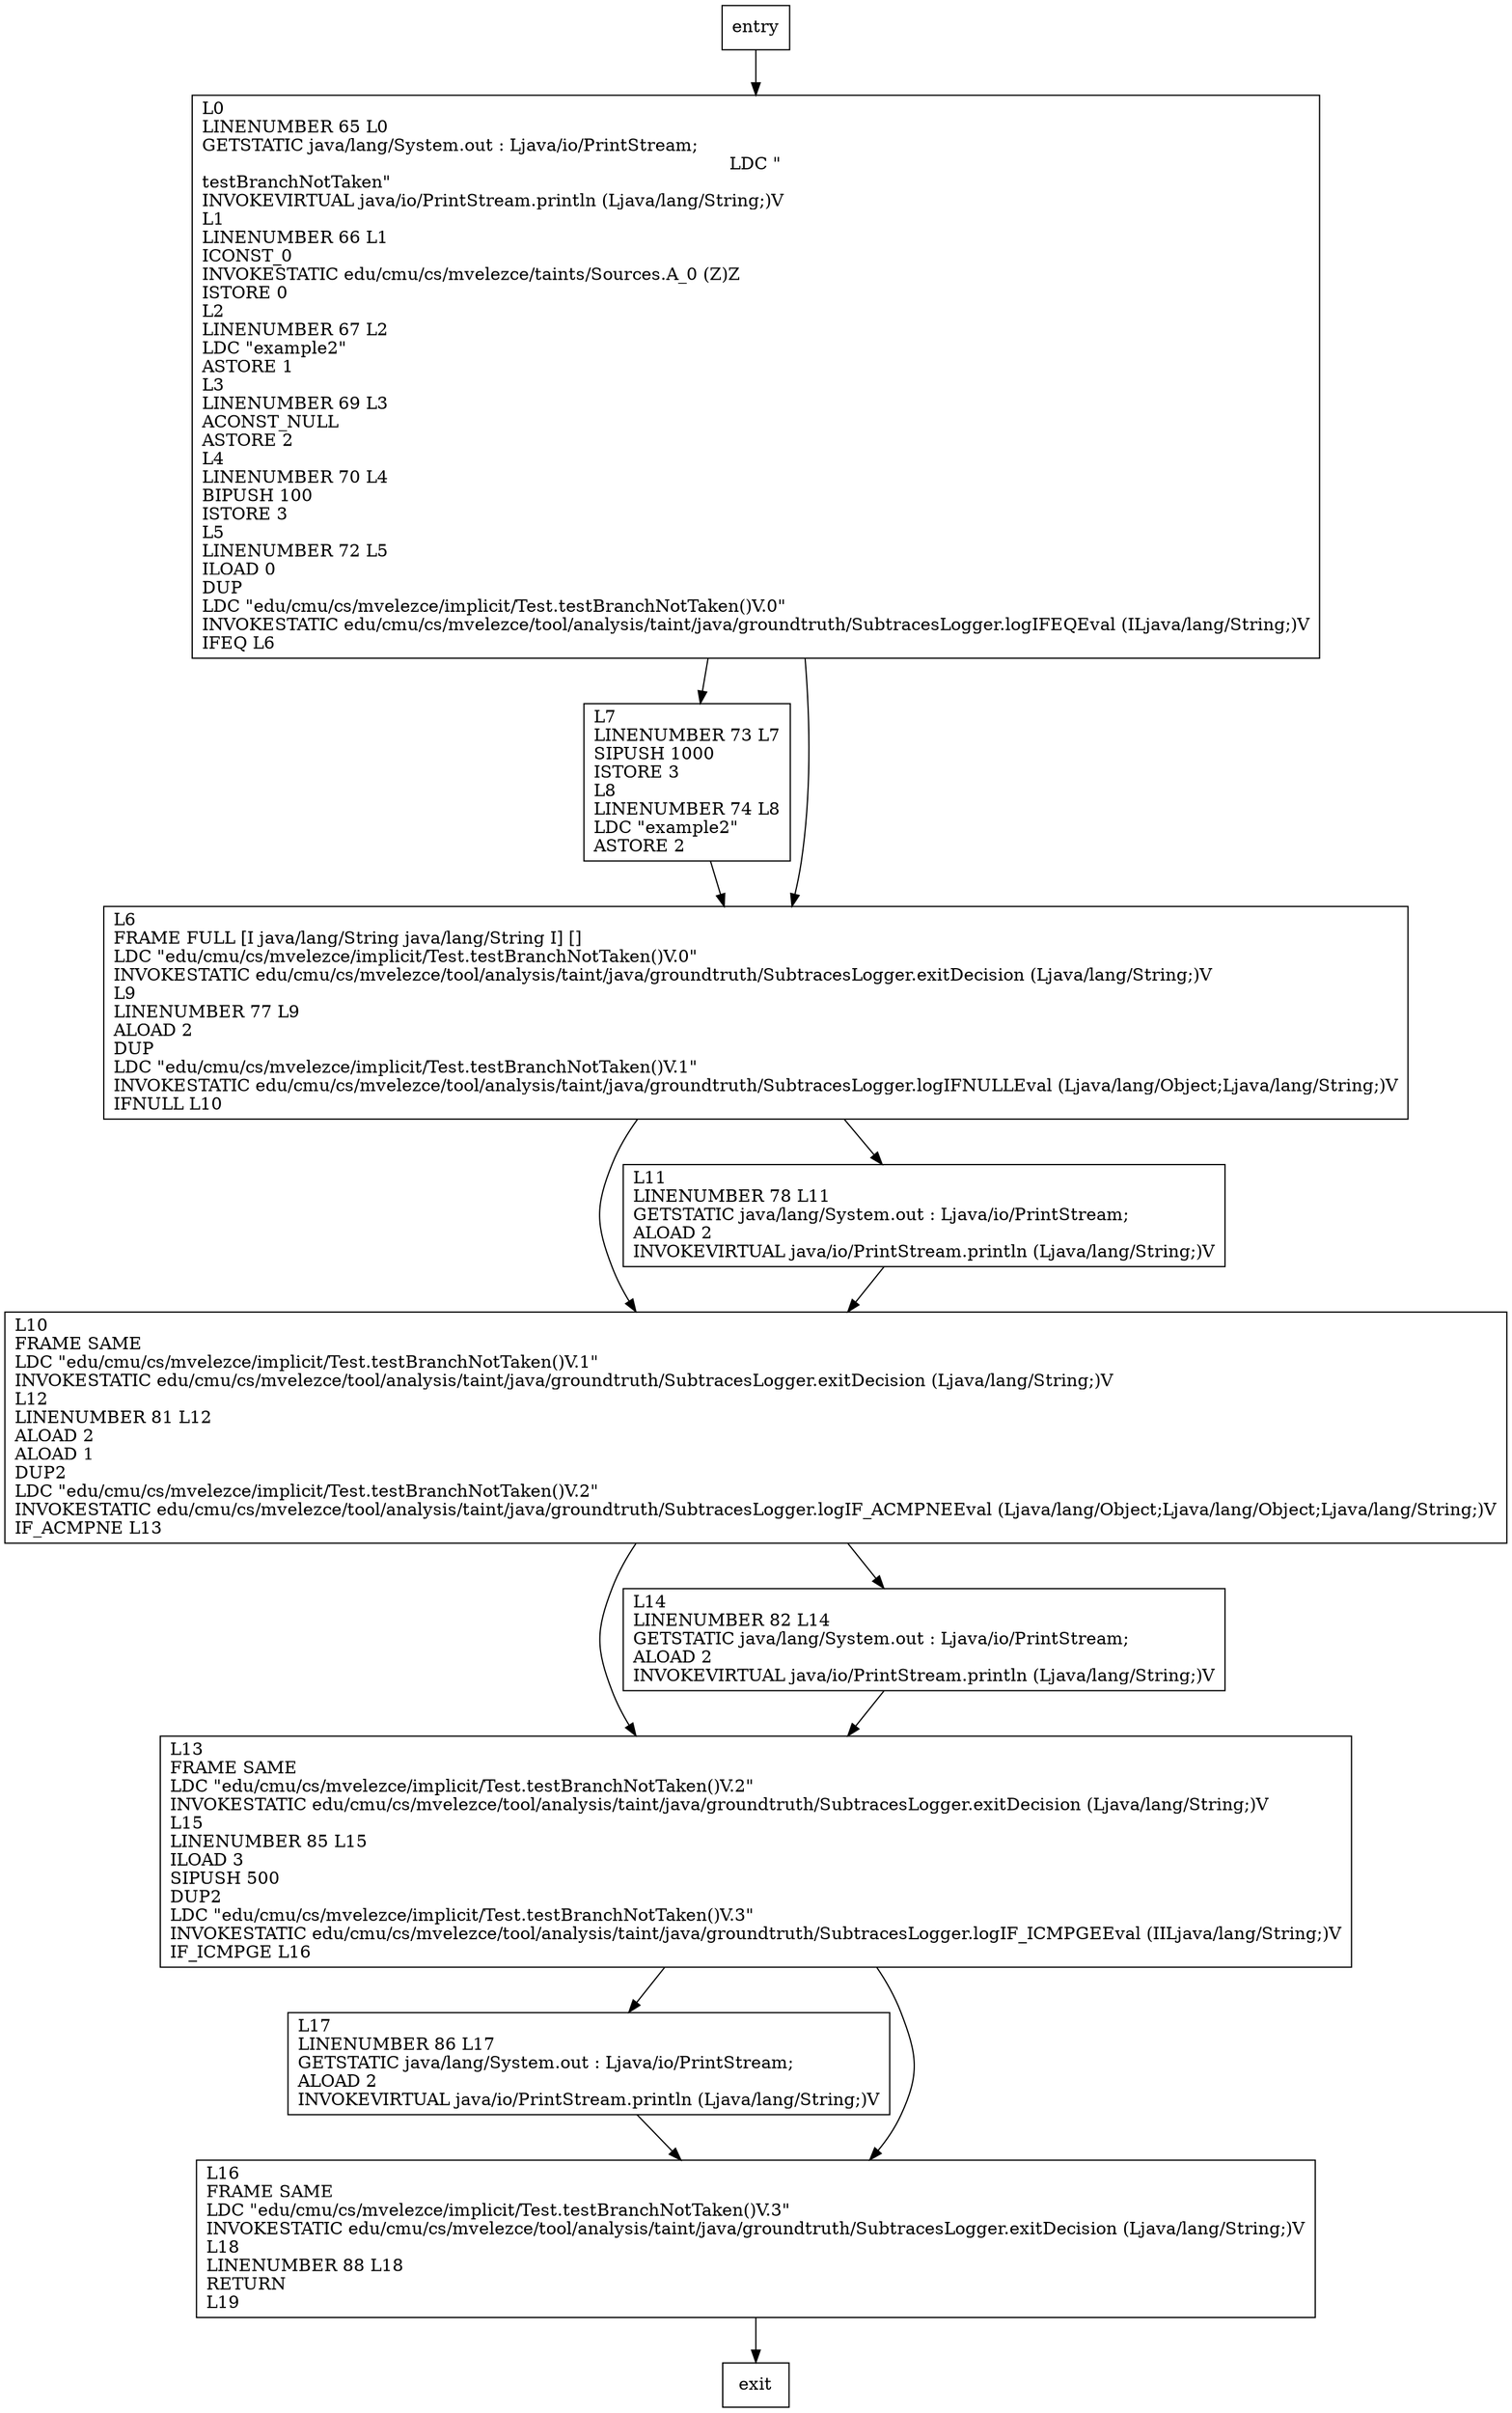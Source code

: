 digraph testBranchNotTaken {
node [shape=record];
321206983 [label="L10\lFRAME SAME\lLDC \"edu/cmu/cs/mvelezce/implicit/Test.testBranchNotTaken()V.1\"\lINVOKESTATIC edu/cmu/cs/mvelezce/tool/analysis/taint/java/groundtruth/SubtracesLogger.exitDecision (Ljava/lang/String;)V\lL12\lLINENUMBER 81 L12\lALOAD 2\lALOAD 1\lDUP2\lLDC \"edu/cmu/cs/mvelezce/implicit/Test.testBranchNotTaken()V.2\"\lINVOKESTATIC edu/cmu/cs/mvelezce/tool/analysis/taint/java/groundtruth/SubtracesLogger.logIF_ACMPNEEval (Ljava/lang/Object;Ljava/lang/Object;Ljava/lang/String;)V\lIF_ACMPNE L13\l"];
1345463476 [label="L13\lFRAME SAME\lLDC \"edu/cmu/cs/mvelezce/implicit/Test.testBranchNotTaken()V.2\"\lINVOKESTATIC edu/cmu/cs/mvelezce/tool/analysis/taint/java/groundtruth/SubtracesLogger.exitDecision (Ljava/lang/String;)V\lL15\lLINENUMBER 85 L15\lILOAD 3\lSIPUSH 500\lDUP2\lLDC \"edu/cmu/cs/mvelezce/implicit/Test.testBranchNotTaken()V.3\"\lINVOKESTATIC edu/cmu/cs/mvelezce/tool/analysis/taint/java/groundtruth/SubtracesLogger.logIF_ICMPGEEval (IILjava/lang/String;)V\lIF_ICMPGE L16\l"];
615876154 [label="L7\lLINENUMBER 73 L7\lSIPUSH 1000\lISTORE 3\lL8\lLINENUMBER 74 L8\lLDC \"example2\"\lASTORE 2\l"];
1611262123 [label="L0\lLINENUMBER 65 L0\lGETSTATIC java/lang/System.out : Ljava/io/PrintStream;\lLDC \"\ntestBranchNotTaken\"\lINVOKEVIRTUAL java/io/PrintStream.println (Ljava/lang/String;)V\lL1\lLINENUMBER 66 L1\lICONST_0\lINVOKESTATIC edu/cmu/cs/mvelezce/taints/Sources.A_0 (Z)Z\lISTORE 0\lL2\lLINENUMBER 67 L2\lLDC \"example2\"\lASTORE 1\lL3\lLINENUMBER 69 L3\lACONST_NULL\lASTORE 2\lL4\lLINENUMBER 70 L4\lBIPUSH 100\lISTORE 3\lL5\lLINENUMBER 72 L5\lILOAD 0\lDUP\lLDC \"edu/cmu/cs/mvelezce/implicit/Test.testBranchNotTaken()V.0\"\lINVOKESTATIC edu/cmu/cs/mvelezce/tool/analysis/taint/java/groundtruth/SubtracesLogger.logIFEQEval (ILjava/lang/String;)V\lIFEQ L6\l"];
1019662660 [label="L11\lLINENUMBER 78 L11\lGETSTATIC java/lang/System.out : Ljava/io/PrintStream;\lALOAD 2\lINVOKEVIRTUAL java/io/PrintStream.println (Ljava/lang/String;)V\l"];
1480518878 [label="L14\lLINENUMBER 82 L14\lGETSTATIC java/lang/System.out : Ljava/io/PrintStream;\lALOAD 2\lINVOKEVIRTUAL java/io/PrintStream.println (Ljava/lang/String;)V\l"];
1392007788 [label="L17\lLINENUMBER 86 L17\lGETSTATIC java/lang/System.out : Ljava/io/PrintStream;\lALOAD 2\lINVOKEVIRTUAL java/io/PrintStream.println (Ljava/lang/String;)V\l"];
1381118175 [label="L6\lFRAME FULL [I java/lang/String java/lang/String I] []\lLDC \"edu/cmu/cs/mvelezce/implicit/Test.testBranchNotTaken()V.0\"\lINVOKESTATIC edu/cmu/cs/mvelezce/tool/analysis/taint/java/groundtruth/SubtracesLogger.exitDecision (Ljava/lang/String;)V\lL9\lLINENUMBER 77 L9\lALOAD 2\lDUP\lLDC \"edu/cmu/cs/mvelezce/implicit/Test.testBranchNotTaken()V.1\"\lINVOKESTATIC edu/cmu/cs/mvelezce/tool/analysis/taint/java/groundtruth/SubtracesLogger.logIFNULLEval (Ljava/lang/Object;Ljava/lang/String;)V\lIFNULL L10\l"];
1748087286 [label="L16\lFRAME SAME\lLDC \"edu/cmu/cs/mvelezce/implicit/Test.testBranchNotTaken()V.3\"\lINVOKESTATIC edu/cmu/cs/mvelezce/tool/analysis/taint/java/groundtruth/SubtracesLogger.exitDecision (Ljava/lang/String;)V\lL18\lLINENUMBER 88 L18\lRETURN\lL19\l"];
entry;
exit;
321206983 -> 1345463476;
321206983 -> 1480518878;
1345463476 -> 1392007788;
1345463476 -> 1748087286;
entry -> 1611262123;
615876154 -> 1381118175;
1611262123 -> 615876154;
1611262123 -> 1381118175;
1019662660 -> 321206983;
1480518878 -> 1345463476;
1392007788 -> 1748087286;
1381118175 -> 321206983;
1381118175 -> 1019662660;
1748087286 -> exit;
}
